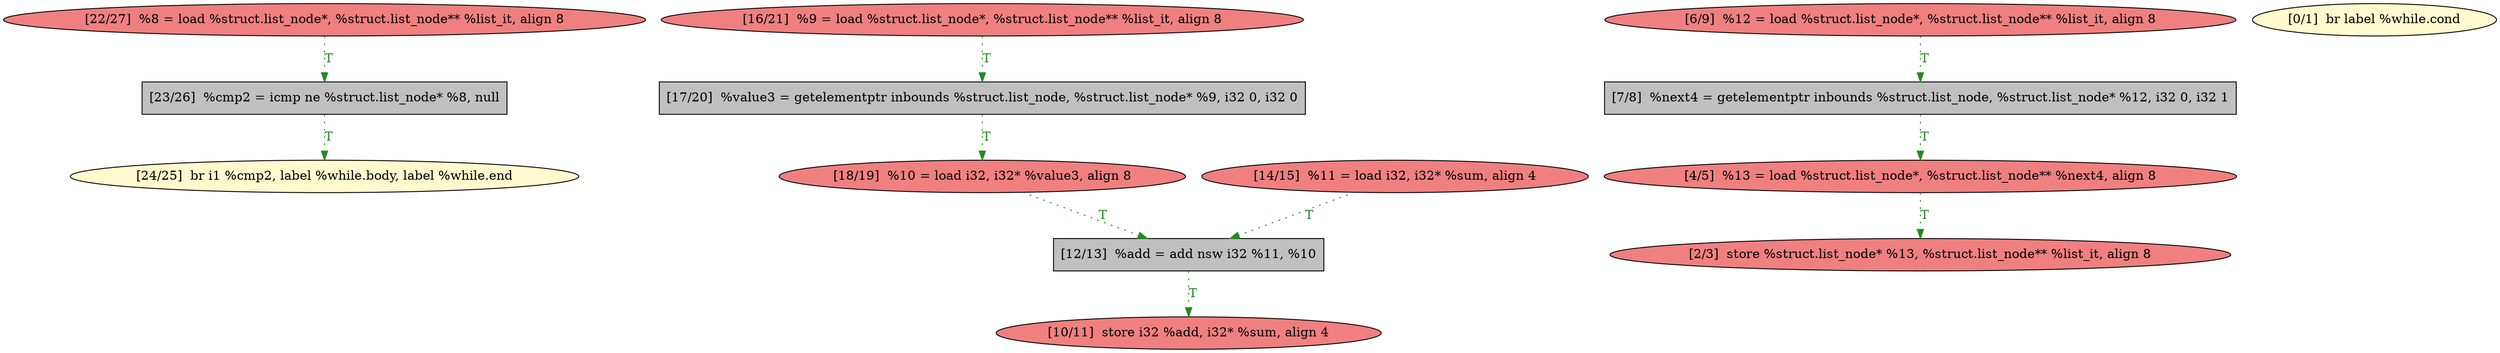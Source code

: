 
digraph G {


node693 [fillcolor=lightcoral,label="[22/27]  %8 = load %struct.list_node*, %struct.list_node** %list_it, align 8",shape=ellipse,style=filled ]
node691 [fillcolor=lightcoral,label="[16/21]  %9 = load %struct.list_node*, %struct.list_node** %list_it, align 8",shape=ellipse,style=filled ]
node695 [fillcolor=grey,label="[23/26]  %cmp2 = icmp ne %struct.list_node* %8, null",shape=rectangle,style=filled ]
node692 [fillcolor=grey,label="[7/8]  %next4 = getelementptr inbounds %struct.list_node, %struct.list_node* %12, i32 0, i32 1",shape=rectangle,style=filled ]
node690 [fillcolor=lightcoral,label="[14/15]  %11 = load i32, i32* %sum, align 4",shape=ellipse,style=filled ]
node696 [fillcolor=grey,label="[17/20]  %value3 = getelementptr inbounds %struct.list_node, %struct.list_node* %9, i32 0, i32 0",shape=rectangle,style=filled ]
node694 [fillcolor=lemonchiffon,label="[24/25]  br i1 %cmp2, label %while.body, label %while.end",shape=ellipse,style=filled ]
node687 [fillcolor=lightcoral,label="[6/9]  %12 = load %struct.list_node*, %struct.list_node** %list_it, align 8",shape=ellipse,style=filled ]
node684 [fillcolor=lemonchiffon,label="[0/1]  br label %while.cond",shape=ellipse,style=filled ]
node685 [fillcolor=lightcoral,label="[2/3]  store %struct.list_node* %13, %struct.list_node** %list_it, align 8",shape=ellipse,style=filled ]
node686 [fillcolor=lightcoral,label="[4/5]  %13 = load %struct.list_node*, %struct.list_node** %next4, align 8",shape=ellipse,style=filled ]
node688 [fillcolor=lightcoral,label="[10/11]  store i32 %add, i32* %sum, align 4",shape=ellipse,style=filled ]
node697 [fillcolor=lightcoral,label="[18/19]  %10 = load i32, i32* %value3, align 8",shape=ellipse,style=filled ]
node689 [fillcolor=grey,label="[12/13]  %add = add nsw i32 %11, %10",shape=rectangle,style=filled ]

node691->node696 [style=dotted,color=forestgreen,label="T",fontcolor=forestgreen ]
node690->node689 [style=dotted,color=forestgreen,label="T",fontcolor=forestgreen ]
node695->node694 [style=dotted,color=forestgreen,label="T",fontcolor=forestgreen ]
node696->node697 [style=dotted,color=forestgreen,label="T",fontcolor=forestgreen ]
node689->node688 [style=dotted,color=forestgreen,label="T",fontcolor=forestgreen ]
node687->node692 [style=dotted,color=forestgreen,label="T",fontcolor=forestgreen ]
node697->node689 [style=dotted,color=forestgreen,label="T",fontcolor=forestgreen ]
node693->node695 [style=dotted,color=forestgreen,label="T",fontcolor=forestgreen ]
node692->node686 [style=dotted,color=forestgreen,label="T",fontcolor=forestgreen ]
node686->node685 [style=dotted,color=forestgreen,label="T",fontcolor=forestgreen ]


}
